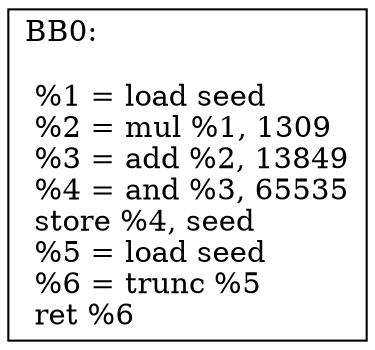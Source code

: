 digraph "CFG of Rand function"{
	BB0[shape=record,label="{BB0:\l\l
	 %1 = load  seed\l	 %2 = mul  %1,  1309\l	 %3 = add  %2,  13849\l	 %4 = and  %3,  65535\l	 store  %4,  seed\l	 %5 = load  seed\l	 %6 = trunc  %5\l	 ret %6\l	}"];
}
